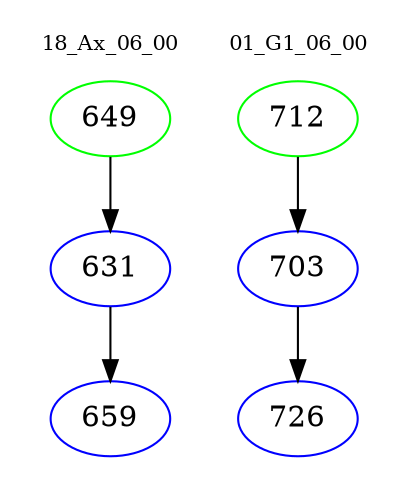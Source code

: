 digraph{
subgraph cluster_0 {
color = white
label = "18_Ax_06_00";
fontsize=10;
T0_649 [label="649", color="green"]
T0_649 -> T0_631 [color="black"]
T0_631 [label="631", color="blue"]
T0_631 -> T0_659 [color="black"]
T0_659 [label="659", color="blue"]
}
subgraph cluster_1 {
color = white
label = "01_G1_06_00";
fontsize=10;
T1_712 [label="712", color="green"]
T1_712 -> T1_703 [color="black"]
T1_703 [label="703", color="blue"]
T1_703 -> T1_726 [color="black"]
T1_726 [label="726", color="blue"]
}
}
